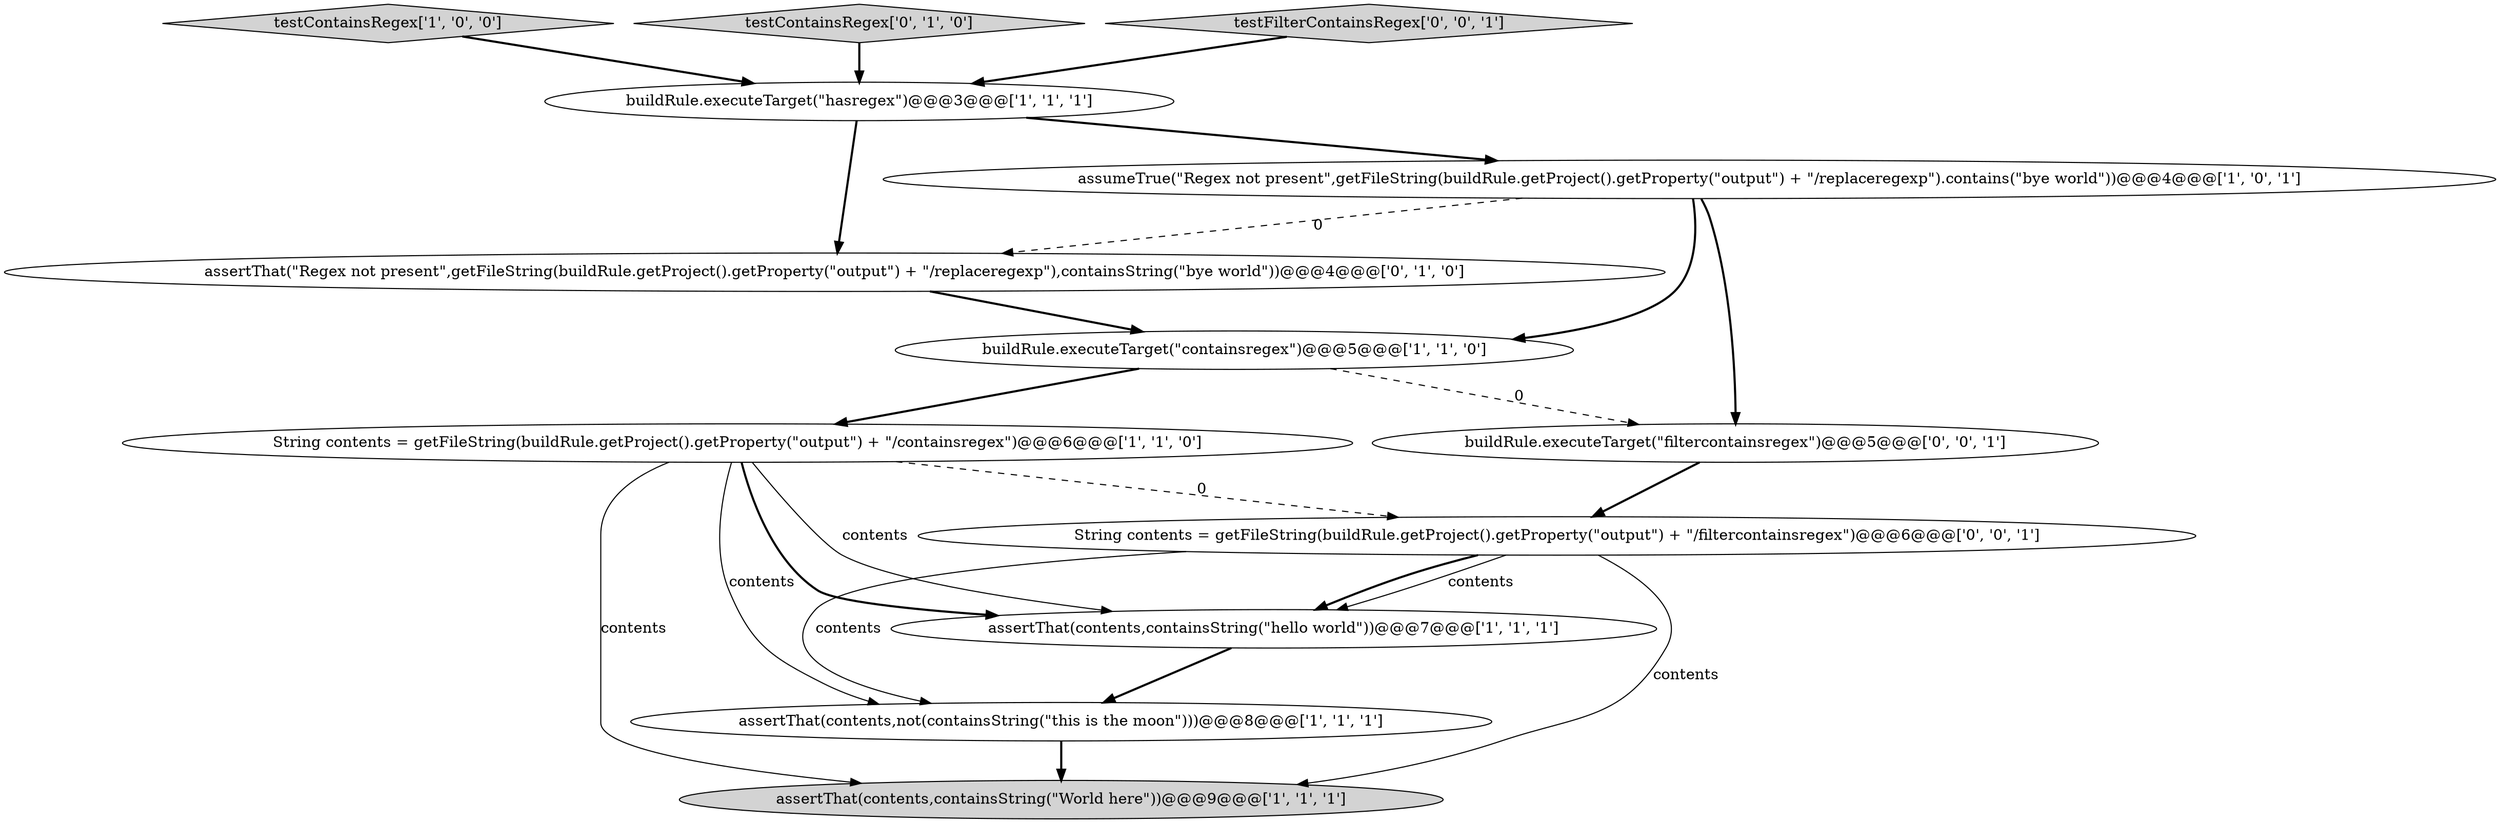 digraph {
8 [style = filled, label = "assertThat(\"Regex not present\",getFileString(buildRule.getProject().getProperty(\"output\") + \"/replaceregexp\"),containsString(\"bye world\"))@@@4@@@['0', '1', '0']", fillcolor = white, shape = ellipse image = "AAA1AAABBB2BBB"];
11 [style = filled, label = "buildRule.executeTarget(\"filtercontainsregex\")@@@5@@@['0', '0', '1']", fillcolor = white, shape = ellipse image = "AAA0AAABBB3BBB"];
6 [style = filled, label = "testContainsRegex['1', '0', '0']", fillcolor = lightgray, shape = diamond image = "AAA0AAABBB1BBB"];
2 [style = filled, label = "buildRule.executeTarget(\"hasregex\")@@@3@@@['1', '1', '1']", fillcolor = white, shape = ellipse image = "AAA0AAABBB1BBB"];
0 [style = filled, label = "assumeTrue(\"Regex not present\",getFileString(buildRule.getProject().getProperty(\"output\") + \"/replaceregexp\").contains(\"bye world\"))@@@4@@@['1', '0', '1']", fillcolor = white, shape = ellipse image = "AAA0AAABBB1BBB"];
7 [style = filled, label = "buildRule.executeTarget(\"containsregex\")@@@5@@@['1', '1', '0']", fillcolor = white, shape = ellipse image = "AAA0AAABBB1BBB"];
3 [style = filled, label = "assertThat(contents,containsString(\"World here\"))@@@9@@@['1', '1', '1']", fillcolor = lightgray, shape = ellipse image = "AAA0AAABBB1BBB"];
4 [style = filled, label = "assertThat(contents,containsString(\"hello world\"))@@@7@@@['1', '1', '1']", fillcolor = white, shape = ellipse image = "AAA0AAABBB1BBB"];
12 [style = filled, label = "String contents = getFileString(buildRule.getProject().getProperty(\"output\") + \"/filtercontainsregex\")@@@6@@@['0', '0', '1']", fillcolor = white, shape = ellipse image = "AAA0AAABBB3BBB"];
5 [style = filled, label = "assertThat(contents,not(containsString(\"this is the moon\")))@@@8@@@['1', '1', '1']", fillcolor = white, shape = ellipse image = "AAA0AAABBB1BBB"];
9 [style = filled, label = "testContainsRegex['0', '1', '0']", fillcolor = lightgray, shape = diamond image = "AAA0AAABBB2BBB"];
10 [style = filled, label = "testFilterContainsRegex['0', '0', '1']", fillcolor = lightgray, shape = diamond image = "AAA0AAABBB3BBB"];
1 [style = filled, label = "String contents = getFileString(buildRule.getProject().getProperty(\"output\") + \"/containsregex\")@@@6@@@['1', '1', '0']", fillcolor = white, shape = ellipse image = "AAA0AAABBB1BBB"];
11->12 [style = bold, label=""];
10->2 [style = bold, label=""];
1->5 [style = solid, label="contents"];
0->7 [style = bold, label=""];
4->5 [style = bold, label=""];
12->4 [style = bold, label=""];
1->3 [style = solid, label="contents"];
9->2 [style = bold, label=""];
7->11 [style = dashed, label="0"];
12->4 [style = solid, label="contents"];
0->11 [style = bold, label=""];
6->2 [style = bold, label=""];
2->8 [style = bold, label=""];
1->4 [style = bold, label=""];
1->12 [style = dashed, label="0"];
8->7 [style = bold, label=""];
12->3 [style = solid, label="contents"];
2->0 [style = bold, label=""];
5->3 [style = bold, label=""];
7->1 [style = bold, label=""];
1->4 [style = solid, label="contents"];
12->5 [style = solid, label="contents"];
0->8 [style = dashed, label="0"];
}
